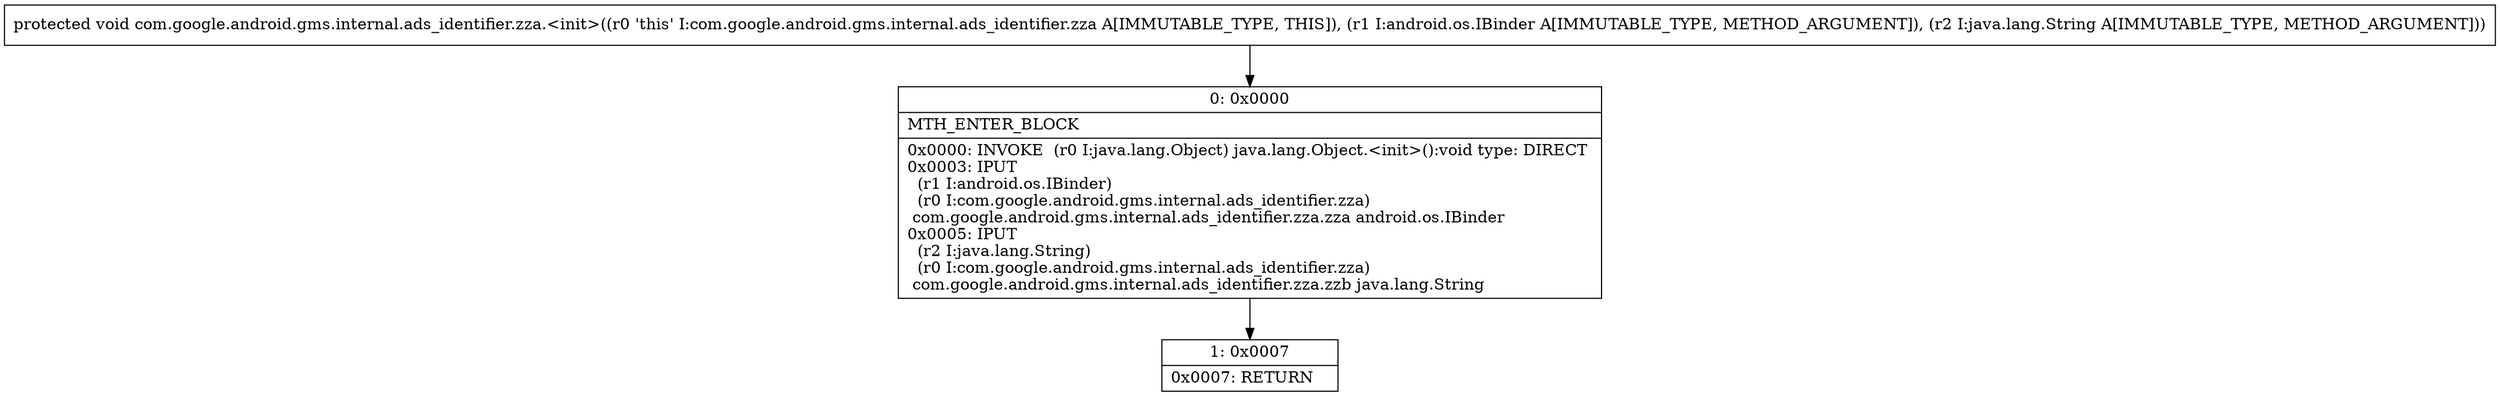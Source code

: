 digraph "CFG forcom.google.android.gms.internal.ads_identifier.zza.\<init\>(Landroid\/os\/IBinder;Ljava\/lang\/String;)V" {
Node_0 [shape=record,label="{0\:\ 0x0000|MTH_ENTER_BLOCK\l|0x0000: INVOKE  (r0 I:java.lang.Object) java.lang.Object.\<init\>():void type: DIRECT \l0x0003: IPUT  \l  (r1 I:android.os.IBinder)\l  (r0 I:com.google.android.gms.internal.ads_identifier.zza)\l com.google.android.gms.internal.ads_identifier.zza.zza android.os.IBinder \l0x0005: IPUT  \l  (r2 I:java.lang.String)\l  (r0 I:com.google.android.gms.internal.ads_identifier.zza)\l com.google.android.gms.internal.ads_identifier.zza.zzb java.lang.String \l}"];
Node_1 [shape=record,label="{1\:\ 0x0007|0x0007: RETURN   \l}"];
MethodNode[shape=record,label="{protected void com.google.android.gms.internal.ads_identifier.zza.\<init\>((r0 'this' I:com.google.android.gms.internal.ads_identifier.zza A[IMMUTABLE_TYPE, THIS]), (r1 I:android.os.IBinder A[IMMUTABLE_TYPE, METHOD_ARGUMENT]), (r2 I:java.lang.String A[IMMUTABLE_TYPE, METHOD_ARGUMENT])) }"];
MethodNode -> Node_0;
Node_0 -> Node_1;
}

